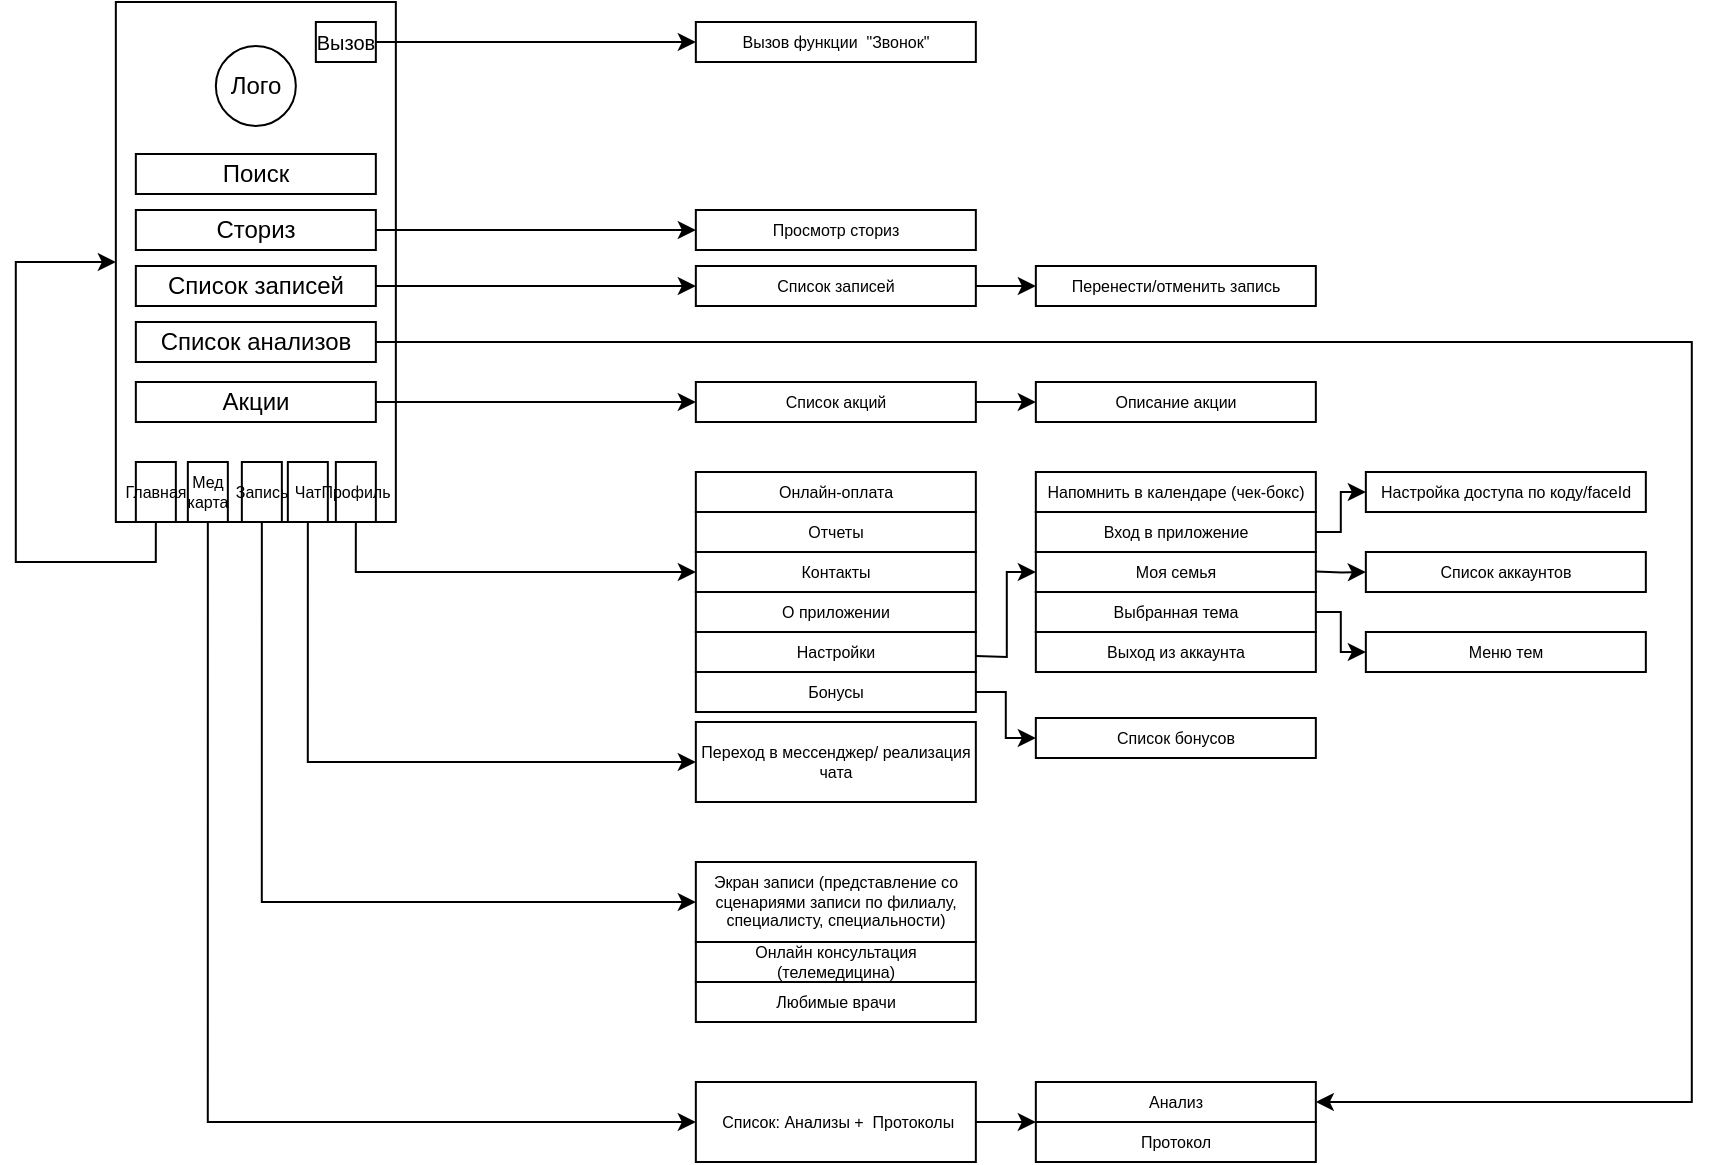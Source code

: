 <mxfile version="20.5.3" type="github"><diagram name="Page-1" id="e56a1550-8fbb-45ad-956c-1786394a9013"><mxGraphModel dx="1072" dy="612" grid="0" gridSize="10" guides="1" tooltips="1" connect="1" arrows="1" fold="1" page="1" pageScale="1" pageWidth="1169" pageHeight="827" background="none" math="0" shadow="0"><root><mxCell id="0"/><mxCell id="1" parent="0"/><mxCell id="BF7QnLyOECrAmGqUTROv-1" value="" style="whiteSpace=wrap;html=1;fillColor=none;strokeColor=#000000;" vertex="1" parent="1"><mxGeometry x="237.92" y="85" width="140" height="260" as="geometry"/></mxCell><mxCell id="BF7QnLyOECrAmGqUTROv-2" value="Сториз" style="rounded=0;whiteSpace=wrap;html=1;fillColor=none;" vertex="1" parent="1"><mxGeometry x="247.92" y="189" width="120" height="20" as="geometry"/></mxCell><mxCell id="BF7QnLyOECrAmGqUTROv-3" value="Список записей" style="rounded=0;whiteSpace=wrap;html=1;fillColor=none;" vertex="1" parent="1"><mxGeometry x="247.92" y="217" width="120" height="20" as="geometry"/></mxCell><mxCell id="BF7QnLyOECrAmGqUTROv-4" value="Лого" style="ellipse;whiteSpace=wrap;html=1;aspect=fixed;fillColor=none;" vertex="1" parent="1"><mxGeometry x="287.92" y="107" width="40" height="40" as="geometry"/></mxCell><mxCell id="BF7QnLyOECrAmGqUTROv-5" value="Вызов" style="rounded=0;whiteSpace=wrap;html=1;fillColor=none;fontSize=10;" vertex="1" parent="1"><mxGeometry x="337.92" y="95" width="30" height="20" as="geometry"/></mxCell><mxCell id="BF7QnLyOECrAmGqUTROv-6" value="Список анализов" style="rounded=0;whiteSpace=wrap;html=1;fillColor=none;" vertex="1" parent="1"><mxGeometry x="247.92" y="245" width="120" height="20" as="geometry"/></mxCell><mxCell id="BF7QnLyOECrAmGqUTROv-7" value="&lt;font style=&quot;font-size: 8px;&quot;&gt;Главная&lt;/font&gt;" style="rounded=0;whiteSpace=wrap;html=1;fillColor=none;fontSize=8;" vertex="1" parent="1"><mxGeometry x="247.92" y="315" width="20" height="30" as="geometry"/></mxCell><mxCell id="BF7QnLyOECrAmGqUTROv-8" value="&lt;font style=&quot;font-size: 8px;&quot;&gt;Запись&lt;/font&gt;" style="rounded=0;whiteSpace=wrap;html=1;fillColor=none;fontSize=8;" vertex="1" parent="1"><mxGeometry x="300.92" y="315" width="20" height="30" as="geometry"/></mxCell><mxCell id="BF7QnLyOECrAmGqUTROv-9" value="&lt;font style=&quot;font-size: 8px;&quot;&gt;Мед карта&lt;/font&gt;" style="rounded=0;whiteSpace=wrap;html=1;fillColor=none;fontSize=8;" vertex="1" parent="1"><mxGeometry x="273.92" y="315" width="20" height="30" as="geometry"/></mxCell><mxCell id="BF7QnLyOECrAmGqUTROv-10" value="&lt;font style=&quot;font-size: 8px;&quot;&gt;Профиль&lt;/font&gt;" style="rounded=0;whiteSpace=wrap;html=1;fillColor=none;fontSize=8;" vertex="1" parent="1"><mxGeometry x="347.92" y="315" width="20" height="30" as="geometry"/></mxCell><mxCell id="BF7QnLyOECrAmGqUTROv-11" value="Экран записи (представление со сценариями записи по филиалу, специалисту, специальности)" style="whiteSpace=wrap;html=1;strokeColor=#000000;fontSize=8;fillColor=none;" vertex="1" parent="1"><mxGeometry x="527.92" y="515" width="140" height="40" as="geometry"/></mxCell><mxCell id="BF7QnLyOECrAmGqUTROv-13" value="" style="endArrow=classic;html=1;rounded=0;fontSize=8;edgeStyle=orthogonalEdgeStyle;exitX=0.5;exitY=1;exitDx=0;exitDy=0;entryX=0;entryY=0.5;entryDx=0;entryDy=0;" edge="1" parent="1" source="BF7QnLyOECrAmGqUTROv-8" target="BF7QnLyOECrAmGqUTROv-11"><mxGeometry width="50" height="50" relative="1" as="geometry"><mxPoint x="347.92" y="485" as="sourcePoint"/><mxPoint x="397.92" y="435" as="targetPoint"/><Array as="points"><mxPoint x="310.92" y="535"/></Array></mxGeometry></mxCell><mxCell id="BF7QnLyOECrAmGqUTROv-15" value="Список записей" style="whiteSpace=wrap;html=1;strokeColor=#000000;fontSize=8;fillColor=none;" vertex="1" parent="1"><mxGeometry x="527.92" y="217" width="140" height="20" as="geometry"/></mxCell><mxCell id="BF7QnLyOECrAmGqUTROv-16" value="" style="endArrow=classic;html=1;rounded=0;fontSize=8;edgeStyle=orthogonalEdgeStyle;exitX=1;exitY=0.5;exitDx=0;exitDy=0;entryX=0;entryY=0.5;entryDx=0;entryDy=0;" edge="1" parent="1" source="BF7QnLyOECrAmGqUTROv-3" target="BF7QnLyOECrAmGqUTROv-15"><mxGeometry width="50" height="50" relative="1" as="geometry"><mxPoint x="302.92" y="355" as="sourcePoint"/><mxPoint x="537.92" y="140" as="targetPoint"/></mxGeometry></mxCell><mxCell id="BF7QnLyOECrAmGqUTROv-18" value="" style="endArrow=classic;html=1;rounded=0;fontSize=8;edgeStyle=orthogonalEdgeStyle;entryX=0;entryY=0.5;entryDx=0;entryDy=0;exitX=0.5;exitY=1;exitDx=0;exitDy=0;" edge="1" parent="1" source="BF7QnLyOECrAmGqUTROv-9" target="BF7QnLyOECrAmGqUTROv-19"><mxGeometry width="50" height="50" relative="1" as="geometry"><mxPoint x="302.92" y="355" as="sourcePoint"/><mxPoint x="527.92" y="575" as="targetPoint"/><Array as="points"><mxPoint x="283.92" y="645"/></Array></mxGeometry></mxCell><mxCell id="BF7QnLyOECrAmGqUTROv-19" value="&amp;nbsp;Список: Анализы + &amp;nbsp;Протоколы" style="whiteSpace=wrap;html=1;strokeColor=#000000;fontSize=8;fillColor=none;" vertex="1" parent="1"><mxGeometry x="527.92" y="625" width="140" height="40" as="geometry"/></mxCell><mxCell id="BF7QnLyOECrAmGqUTROv-24" value="" style="endArrow=classic;html=1;rounded=0;fontSize=8;edgeStyle=orthogonalEdgeStyle;exitX=0.5;exitY=1;exitDx=0;exitDy=0;entryX=0;entryY=0.5;entryDx=0;entryDy=0;" edge="1" parent="1" source="BF7QnLyOECrAmGqUTROv-10" target="BF7QnLyOECrAmGqUTROv-34"><mxGeometry width="50" height="50" relative="1" as="geometry"><mxPoint x="332.92" y="355" as="sourcePoint"/><mxPoint x="527.92" y="315" as="targetPoint"/><Array as="points"><mxPoint x="357.92" y="370"/></Array></mxGeometry></mxCell><mxCell id="BF7QnLyOECrAmGqUTROv-25" value="Отчеты" style="whiteSpace=wrap;html=1;strokeColor=#000000;fontSize=8;fillColor=none;" vertex="1" parent="1"><mxGeometry x="527.92" y="340" width="140" height="20" as="geometry"/></mxCell><mxCell id="BF7QnLyOECrAmGqUTROv-26" value="Онлайн-оплата" style="whiteSpace=wrap;html=1;strokeColor=#000000;fontSize=8;fillColor=none;" vertex="1" parent="1"><mxGeometry x="527.92" y="320" width="140" height="20" as="geometry"/></mxCell><mxCell id="BF7QnLyOECrAmGqUTROv-27" value="Перенести/отменить запись" style="whiteSpace=wrap;html=1;strokeColor=#000000;fontSize=8;fillColor=none;" vertex="1" parent="1"><mxGeometry x="697.92" y="217" width="140" height="20" as="geometry"/></mxCell><mxCell id="BF7QnLyOECrAmGqUTROv-28" value="" style="endArrow=classic;html=1;rounded=0;fontSize=8;edgeStyle=orthogonalEdgeStyle;exitX=1;exitY=0.5;exitDx=0;exitDy=0;entryX=0;entryY=0.5;entryDx=0;entryDy=0;" edge="1" parent="1" source="BF7QnLyOECrAmGqUTROv-15" target="BF7QnLyOECrAmGqUTROv-27"><mxGeometry width="50" height="50" relative="1" as="geometry"><mxPoint x="377.92" y="321" as="sourcePoint"/><mxPoint x="537.92" y="270" as="targetPoint"/></mxGeometry></mxCell><mxCell id="BF7QnLyOECrAmGqUTROv-29" value="&lt;font style=&quot;font-size: 8px;&quot;&gt;Чат&lt;/font&gt;" style="rounded=0;whiteSpace=wrap;html=1;fillColor=none;fontSize=8;" vertex="1" parent="1"><mxGeometry x="323.92" y="315" width="20" height="30" as="geometry"/></mxCell><mxCell id="BF7QnLyOECrAmGqUTROv-30" value="Переход в мессенджер/ реализация чата" style="whiteSpace=wrap;html=1;strokeColor=#000000;fontSize=8;fillColor=none;" vertex="1" parent="1"><mxGeometry x="527.92" y="445" width="140" height="40" as="geometry"/></mxCell><mxCell id="BF7QnLyOECrAmGqUTROv-31" value="" style="endArrow=classic;html=1;rounded=0;fontSize=8;edgeStyle=orthogonalEdgeStyle;exitX=0.5;exitY=1;exitDx=0;exitDy=0;entryX=0;entryY=0.5;entryDx=0;entryDy=0;" edge="1" parent="1" source="BF7QnLyOECrAmGqUTROv-29" target="BF7QnLyOECrAmGqUTROv-30"><mxGeometry width="50" height="50" relative="1" as="geometry"><mxPoint x="367.92" y="355" as="sourcePoint"/><mxPoint x="537.92" y="325" as="targetPoint"/></mxGeometry></mxCell><mxCell id="BF7QnLyOECrAmGqUTROv-32" value="Настройки" style="whiteSpace=wrap;html=1;strokeColor=#000000;fontSize=8;fillColor=none;" vertex="1" parent="1"><mxGeometry x="527.92" y="400" width="140" height="20" as="geometry"/></mxCell><mxCell id="BF7QnLyOECrAmGqUTROv-33" value="О приложении" style="whiteSpace=wrap;html=1;strokeColor=#000000;fontSize=8;fillColor=none;" vertex="1" parent="1"><mxGeometry x="527.92" y="380" width="140" height="20" as="geometry"/></mxCell><mxCell id="BF7QnLyOECrAmGqUTROv-34" value="Контакты" style="whiteSpace=wrap;html=1;strokeColor=#000000;fontSize=8;fillColor=none;" vertex="1" parent="1"><mxGeometry x="527.92" y="360" width="140" height="20" as="geometry"/></mxCell><mxCell id="BF7QnLyOECrAmGqUTROv-35" value="Любимые врачи" style="whiteSpace=wrap;html=1;strokeColor=#000000;fontSize=8;fillColor=none;" vertex="1" parent="1"><mxGeometry x="527.92" y="575" width="140" height="20" as="geometry"/></mxCell><mxCell id="BF7QnLyOECrAmGqUTROv-36" value="&lt;span style=&quot;text-align: start;&quot; id=&quot;docs-internal-guid-0211ff13-7fff-39c4-9cb2-1fb3c6d399ae&quot;&gt;&lt;span style=&quot;font-family: Arial; font-variant-ligatures: normal; font-variant-east-asian: normal; font-variant-position: normal; vertical-align: baseline;&quot;&gt;&lt;font style=&quot;font-size: 8px;&quot;&gt;Онлайн консультация (телемедицина)&lt;/font&gt;&lt;/span&gt;&lt;/span&gt;" style="whiteSpace=wrap;html=1;strokeColor=#000000;fontSize=8;fillColor=none;" vertex="1" parent="1"><mxGeometry x="527.92" y="555" width="140" height="20" as="geometry"/></mxCell><mxCell id="BF7QnLyOECrAmGqUTROv-37" value="" style="endArrow=classic;html=1;rounded=0;fontSize=8;edgeStyle=orthogonalEdgeStyle;exitX=1;exitY=0.5;exitDx=0;exitDy=0;entryX=1;entryY=0.5;entryDx=0;entryDy=0;" edge="1" parent="1" source="BF7QnLyOECrAmGqUTROv-6" target="BF7QnLyOECrAmGqUTROv-43"><mxGeometry width="50" height="50" relative="1" as="geometry"><mxPoint x="377.92" y="260" as="sourcePoint"/><mxPoint x="537.92" y="260" as="targetPoint"/><Array as="points"><mxPoint x="1025.92" y="255"/><mxPoint x="1025.92" y="635"/></Array></mxGeometry></mxCell><mxCell id="BF7QnLyOECrAmGqUTROv-38" value="Просмотр сториз" style="whiteSpace=wrap;html=1;strokeColor=#000000;fontSize=8;fillColor=none;" vertex="1" parent="1"><mxGeometry x="527.92" y="189" width="140" height="20" as="geometry"/></mxCell><mxCell id="BF7QnLyOECrAmGqUTROv-39" value="" style="endArrow=classic;html=1;rounded=0;fontSize=8;edgeStyle=orthogonalEdgeStyle;exitX=1;exitY=0.5;exitDx=0;exitDy=0;entryX=0;entryY=0.5;entryDx=0;entryDy=0;" edge="1" parent="1" source="BF7QnLyOECrAmGqUTROv-2" target="BF7QnLyOECrAmGqUTROv-38"><mxGeometry width="50" height="50" relative="1" as="geometry"><mxPoint x="377.92" y="260" as="sourcePoint"/><mxPoint x="537.92" y="260" as="targetPoint"/></mxGeometry></mxCell><mxCell id="BF7QnLyOECrAmGqUTROv-40" value="Вызов функции &amp;nbsp;&quot;Звонок&quot;" style="whiteSpace=wrap;html=1;strokeColor=#000000;fontSize=8;fillColor=none;" vertex="1" parent="1"><mxGeometry x="527.92" y="95" width="140" height="20" as="geometry"/></mxCell><mxCell id="BF7QnLyOECrAmGqUTROv-41" value="" style="endArrow=classic;html=1;rounded=0;fontSize=8;edgeStyle=orthogonalEdgeStyle;exitX=1;exitY=0.5;exitDx=0;exitDy=0;entryX=0;entryY=0.5;entryDx=0;entryDy=0;" edge="1" parent="1" source="BF7QnLyOECrAmGqUTROv-5" target="BF7QnLyOECrAmGqUTROv-40"><mxGeometry width="50" height="50" relative="1" as="geometry"><mxPoint x="377.92" y="199" as="sourcePoint"/><mxPoint x="537.92" y="199" as="targetPoint"/></mxGeometry></mxCell><mxCell id="BF7QnLyOECrAmGqUTROv-42" value="" style="endArrow=classic;html=1;rounded=0;fontSize=8;edgeStyle=orthogonalEdgeStyle;entryX=0;entryY=0.5;entryDx=0;entryDy=0;exitX=0.5;exitY=1;exitDx=0;exitDy=0;" edge="1" parent="1" source="BF7QnLyOECrAmGqUTROv-7" target="BF7QnLyOECrAmGqUTROv-1"><mxGeometry width="50" height="50" relative="1" as="geometry"><mxPoint x="257.92" y="360" as="sourcePoint"/><mxPoint x="501.92" y="660" as="targetPoint"/><Array as="points"><mxPoint x="257.92" y="365"/><mxPoint x="187.92" y="365"/><mxPoint x="187.92" y="215"/></Array></mxGeometry></mxCell><mxCell id="BF7QnLyOECrAmGqUTROv-43" value="Анализ" style="whiteSpace=wrap;html=1;strokeColor=#000000;fontSize=8;fillColor=none;" vertex="1" parent="1"><mxGeometry x="697.92" y="625" width="140" height="20" as="geometry"/></mxCell><mxCell id="BF7QnLyOECrAmGqUTROv-44" value="Протокол" style="whiteSpace=wrap;html=1;strokeColor=#000000;fontSize=8;fillColor=none;" vertex="1" parent="1"><mxGeometry x="697.92" y="645" width="140" height="20" as="geometry"/></mxCell><mxCell id="BF7QnLyOECrAmGqUTROv-47" value="" style="endArrow=classic;html=1;rounded=0;fontSize=8;edgeStyle=orthogonalEdgeStyle;exitX=1;exitY=0.5;exitDx=0;exitDy=0;entryX=0;entryY=0;entryDx=0;entryDy=0;" edge="1" parent="1" source="BF7QnLyOECrAmGqUTROv-19" target="BF7QnLyOECrAmGqUTROv-44"><mxGeometry width="50" height="50" relative="1" as="geometry"><mxPoint x="667.92" y="655" as="sourcePoint"/><mxPoint x="697.92" y="655" as="targetPoint"/><Array as="points"><mxPoint x="687.92" y="645"/><mxPoint x="687.92" y="645"/></Array></mxGeometry></mxCell><mxCell id="BF7QnLyOECrAmGqUTROv-48" value="Акции" style="rounded=0;whiteSpace=wrap;html=1;fillColor=none;" vertex="1" parent="1"><mxGeometry x="247.92" y="275" width="120" height="20" as="geometry"/></mxCell><mxCell id="BF7QnLyOECrAmGqUTROv-49" value="" style="endArrow=classic;html=1;rounded=0;fontSize=8;edgeStyle=orthogonalEdgeStyle;exitX=1;exitY=0.5;exitDx=0;exitDy=0;entryX=0;entryY=0.5;entryDx=0;entryDy=0;" edge="1" parent="1" source="BF7QnLyOECrAmGqUTROv-48" target="BF7QnLyOECrAmGqUTROv-50"><mxGeometry width="50" height="50" relative="1" as="geometry"><mxPoint x="377.92" y="265" as="sourcePoint"/><mxPoint x="477.92" y="305" as="targetPoint"/><Array as="points"><mxPoint x="477.92" y="285"/><mxPoint x="477.92" y="285"/></Array></mxGeometry></mxCell><mxCell id="BF7QnLyOECrAmGqUTROv-50" value="Список акций" style="whiteSpace=wrap;html=1;strokeColor=#000000;fontSize=8;fillColor=none;" vertex="1" parent="1"><mxGeometry x="527.92" y="275" width="140" height="20" as="geometry"/></mxCell><mxCell id="BF7QnLyOECrAmGqUTROv-51" value="Описание акции" style="whiteSpace=wrap;html=1;strokeColor=#000000;fontSize=8;fillColor=none;" vertex="1" parent="1"><mxGeometry x="697.92" y="275" width="140" height="20" as="geometry"/></mxCell><mxCell id="BF7QnLyOECrAmGqUTROv-52" value="" style="endArrow=classic;html=1;rounded=0;fontSize=8;edgeStyle=orthogonalEdgeStyle;exitX=1;exitY=0.5;exitDx=0;exitDy=0;entryX=0;entryY=0.5;entryDx=0;entryDy=0;" edge="1" parent="1" source="BF7QnLyOECrAmGqUTROv-50" target="BF7QnLyOECrAmGqUTROv-51"><mxGeometry width="50" height="50" relative="1" as="geometry"><mxPoint x="667.92" y="284.79" as="sourcePoint"/><mxPoint x="697.92" y="284.79" as="targetPoint"/></mxGeometry></mxCell><mxCell id="BF7QnLyOECrAmGqUTROv-53" value="Бонусы" style="whiteSpace=wrap;html=1;strokeColor=#000000;fontSize=8;fillColor=none;" vertex="1" parent="1"><mxGeometry x="527.92" y="420" width="140" height="20" as="geometry"/></mxCell><mxCell id="BF7QnLyOECrAmGqUTROv-54" value="Вход в приложение" style="whiteSpace=wrap;html=1;strokeColor=#000000;fontSize=8;fillColor=none;" vertex="1" parent="1"><mxGeometry x="697.92" y="340" width="140" height="20" as="geometry"/></mxCell><mxCell id="BF7QnLyOECrAmGqUTROv-55" value="Моя семья" style="whiteSpace=wrap;html=1;strokeColor=#000000;fontSize=8;fillColor=none;" vertex="1" parent="1"><mxGeometry x="697.92" y="360" width="140" height="20" as="geometry"/></mxCell><mxCell id="BF7QnLyOECrAmGqUTROv-56" value="Выбранная тема" style="whiteSpace=wrap;html=1;strokeColor=#000000;fontSize=8;fillColor=none;" vertex="1" parent="1"><mxGeometry x="697.92" y="380" width="140" height="20" as="geometry"/></mxCell><mxCell id="BF7QnLyOECrAmGqUTROv-57" value="Напомнить в календаре (чек-бокс)" style="whiteSpace=wrap;html=1;strokeColor=#000000;fontSize=8;fillColor=none;" vertex="1" parent="1"><mxGeometry x="697.92" y="320" width="140" height="20" as="geometry"/></mxCell><mxCell id="BF7QnLyOECrAmGqUTROv-58" value="Выход из аккаунта" style="whiteSpace=wrap;html=1;strokeColor=#000000;fontSize=8;fillColor=none;" vertex="1" parent="1"><mxGeometry x="697.92" y="400" width="140" height="20" as="geometry"/></mxCell><mxCell id="BF7QnLyOECrAmGqUTROv-59" value="" style="endArrow=classic;html=1;rounded=0;fontSize=8;edgeStyle=orthogonalEdgeStyle;exitX=1;exitY=0.5;exitDx=0;exitDy=0;entryX=0;entryY=0.5;entryDx=0;entryDy=0;" edge="1" parent="1" target="BF7QnLyOECrAmGqUTROv-55"><mxGeometry width="50" height="50" relative="1" as="geometry"><mxPoint x="667.92" y="412" as="sourcePoint"/><mxPoint x="697.92" y="412" as="targetPoint"/></mxGeometry></mxCell><mxCell id="BF7QnLyOECrAmGqUTROv-60" value="Список бонусов" style="whiteSpace=wrap;html=1;strokeColor=#000000;fontSize=8;fillColor=none;" vertex="1" parent="1"><mxGeometry x="697.92" y="443" width="140" height="20" as="geometry"/></mxCell><mxCell id="BF7QnLyOECrAmGqUTROv-61" value="" style="endArrow=classic;html=1;rounded=0;fontSize=8;edgeStyle=orthogonalEdgeStyle;exitX=1;exitY=0.5;exitDx=0;exitDy=0;entryX=0;entryY=0.5;entryDx=0;entryDy=0;" edge="1" parent="1" source="BF7QnLyOECrAmGqUTROv-53" target="BF7QnLyOECrAmGqUTROv-60"><mxGeometry width="50" height="50" relative="1" as="geometry"><mxPoint x="677.92" y="422.0" as="sourcePoint"/><mxPoint x="707.92" y="422.0" as="targetPoint"/></mxGeometry></mxCell><mxCell id="BF7QnLyOECrAmGqUTROv-62" value="Меню тем" style="whiteSpace=wrap;html=1;strokeColor=#000000;fontSize=8;fillColor=none;" vertex="1" parent="1"><mxGeometry x="862.92" y="400" width="140" height="20" as="geometry"/></mxCell><mxCell id="BF7QnLyOECrAmGqUTROv-63" value="Список аккаунтов" style="whiteSpace=wrap;html=1;strokeColor=#000000;fontSize=8;fillColor=none;" vertex="1" parent="1"><mxGeometry x="862.92" y="360" width="140" height="20" as="geometry"/></mxCell><mxCell id="BF7QnLyOECrAmGqUTROv-64" value="" style="endArrow=classic;html=1;rounded=0;fontSize=8;edgeStyle=orthogonalEdgeStyle;exitX=1;exitY=0.5;exitDx=0;exitDy=0;entryX=0;entryY=0.5;entryDx=0;entryDy=0;" edge="1" parent="1" target="BF7QnLyOECrAmGqUTROv-63"><mxGeometry width="50" height="50" relative="1" as="geometry"><mxPoint x="837.92" y="369.7" as="sourcePoint"/><mxPoint x="867.92" y="369.7" as="targetPoint"/></mxGeometry></mxCell><mxCell id="BF7QnLyOECrAmGqUTROv-65" value="" style="endArrow=classic;html=1;rounded=0;fontSize=8;edgeStyle=orthogonalEdgeStyle;exitX=1;exitY=0.5;exitDx=0;exitDy=0;entryX=0;entryY=0.5;entryDx=0;entryDy=0;" edge="1" parent="1" source="BF7QnLyOECrAmGqUTROv-56" target="BF7QnLyOECrAmGqUTROv-62"><mxGeometry width="50" height="50" relative="1" as="geometry"><mxPoint x="847.92" y="379.7" as="sourcePoint"/><mxPoint x="862.92" y="390" as="targetPoint"/></mxGeometry></mxCell><mxCell id="BF7QnLyOECrAmGqUTROv-66" value="Настройка доступа по коду/faceId" style="whiteSpace=wrap;html=1;strokeColor=#000000;fontSize=8;fillColor=none;" vertex="1" parent="1"><mxGeometry x="862.92" y="320" width="140" height="20" as="geometry"/></mxCell><mxCell id="BF7QnLyOECrAmGqUTROv-67" value="" style="endArrow=classic;html=1;rounded=0;fontSize=8;edgeStyle=orthogonalEdgeStyle;exitX=1;exitY=0.5;exitDx=0;exitDy=0;entryX=0;entryY=0.5;entryDx=0;entryDy=0;" edge="1" parent="1" source="BF7QnLyOECrAmGqUTROv-54" target="BF7QnLyOECrAmGqUTROv-66"><mxGeometry width="50" height="50" relative="1" as="geometry"><mxPoint x="847.92" y="379.7" as="sourcePoint"/><mxPoint x="872.92" y="373" as="targetPoint"/></mxGeometry></mxCell><mxCell id="BF7QnLyOECrAmGqUTROv-68" value="Поиск" style="rounded=0;whiteSpace=wrap;html=1;fillColor=none;" vertex="1" parent="1"><mxGeometry x="247.92" y="161" width="120" height="20" as="geometry"/></mxCell></root></mxGraphModel></diagram></mxfile>
